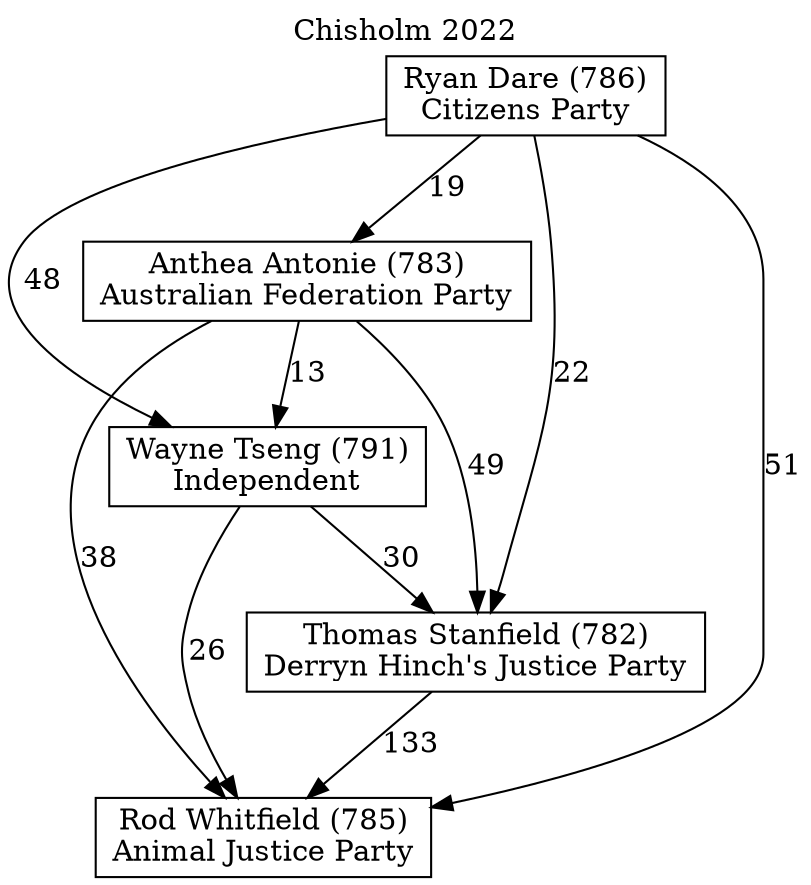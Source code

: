 // House preference flow
digraph "Rod Whitfield (785)_Chisholm_2022" {
	graph [label="Chisholm 2022" labelloc=t mclimit=10]
	node [shape=box]
	"Rod Whitfield (785)" [label="Rod Whitfield (785)
Animal Justice Party"]
	"Anthea Antonie (783)" [label="Anthea Antonie (783)
Australian Federation Party"]
	"Wayne Tseng (791)" [label="Wayne Tseng (791)
Independent"]
	"Thomas Stanfield (782)" [label="Thomas Stanfield (782)
Derryn Hinch's Justice Party"]
	"Ryan Dare (786)" [label="Ryan Dare (786)
Citizens Party"]
	"Anthea Antonie (783)" -> "Rod Whitfield (785)" [label=38]
	"Anthea Antonie (783)" -> "Thomas Stanfield (782)" [label=49]
	"Wayne Tseng (791)" -> "Thomas Stanfield (782)" [label=30]
	"Ryan Dare (786)" -> "Wayne Tseng (791)" [label=48]
	"Ryan Dare (786)" -> "Rod Whitfield (785)" [label=51]
	"Anthea Antonie (783)" -> "Wayne Tseng (791)" [label=13]
	"Thomas Stanfield (782)" -> "Rod Whitfield (785)" [label=133]
	"Wayne Tseng (791)" -> "Rod Whitfield (785)" [label=26]
	"Ryan Dare (786)" -> "Thomas Stanfield (782)" [label=22]
	"Ryan Dare (786)" -> "Anthea Antonie (783)" [label=19]
}

